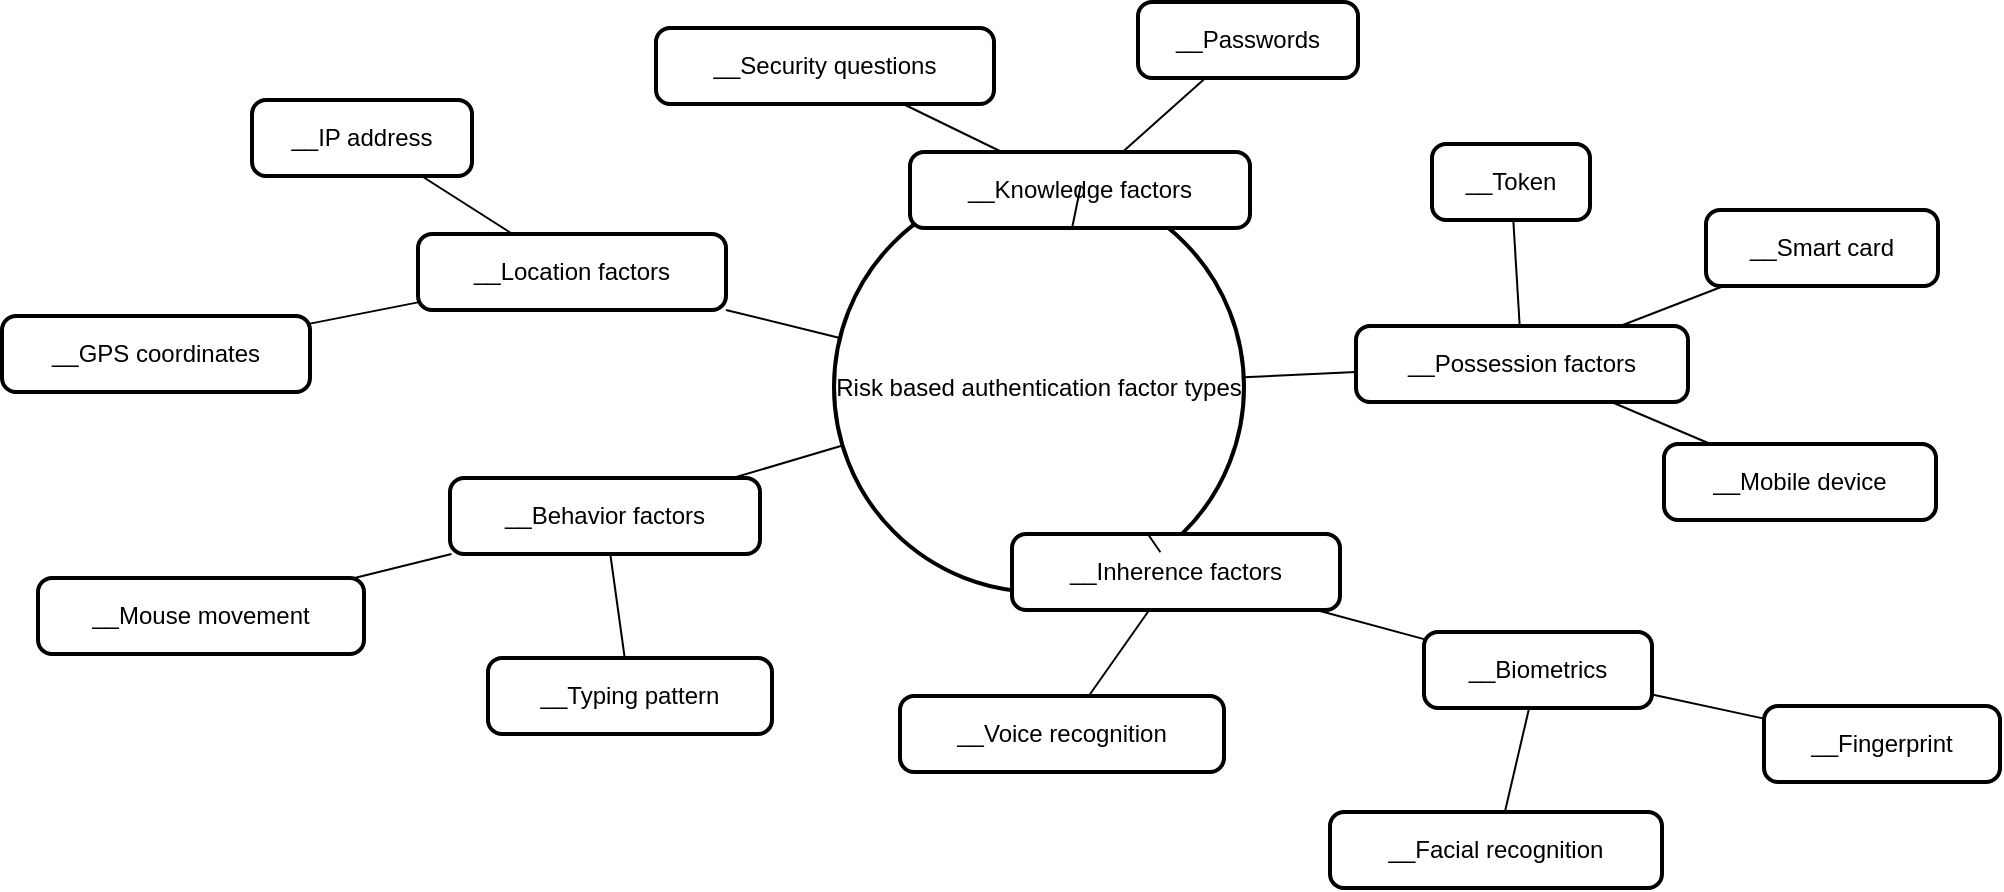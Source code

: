 <mxfile version="22.1.20" type="github">
  <diagram name="Page-1" id="l2GMeswKkvahaLC8OSgZ">
    <mxGraphModel>
      <root>
        <mxCell id="0" />
        <mxCell id="1" parent="0" />
        <mxCell id="2" value="Risk based authentication factor types" style="ellipse;aspect=fixed;strokeWidth=2;whiteSpace=wrap;" vertex="1" parent="1">
          <mxGeometry x="431" y="105" width="205" height="205" as="geometry" />
        </mxCell>
        <mxCell id="3" value="__Knowledge factors" style="rounded=1;absoluteArcSize=1;arcSize=14;whiteSpace=wrap;strokeWidth=2;" vertex="1" parent="1">
          <mxGeometry x="469" y="90" width="170" height="38" as="geometry" />
        </mxCell>
        <mxCell id="4" value="__Passwords" style="rounded=1;absoluteArcSize=1;arcSize=14;whiteSpace=wrap;strokeWidth=2;" vertex="1" parent="1">
          <mxGeometry x="583" y="15" width="110" height="38" as="geometry" />
        </mxCell>
        <mxCell id="5" value="__Security questions" style="rounded=1;absoluteArcSize=1;arcSize=14;whiteSpace=wrap;strokeWidth=2;" vertex="1" parent="1">
          <mxGeometry x="342" y="28" width="169" height="38" as="geometry" />
        </mxCell>
        <mxCell id="6" value="__Possession factors" style="rounded=1;absoluteArcSize=1;arcSize=14;whiteSpace=wrap;strokeWidth=2;" vertex="1" parent="1">
          <mxGeometry x="692" y="177" width="166" height="38" as="geometry" />
        </mxCell>
        <mxCell id="7" value="__Smart card" style="rounded=1;absoluteArcSize=1;arcSize=14;whiteSpace=wrap;strokeWidth=2;" vertex="1" parent="1">
          <mxGeometry x="867" y="119" width="116" height="38" as="geometry" />
        </mxCell>
        <mxCell id="8" value="__Token" style="rounded=1;absoluteArcSize=1;arcSize=14;whiteSpace=wrap;strokeWidth=2;" vertex="1" parent="1">
          <mxGeometry x="730" y="86" width="79" height="38" as="geometry" />
        </mxCell>
        <mxCell id="9" value="__Mobile device" style="rounded=1;absoluteArcSize=1;arcSize=14;whiteSpace=wrap;strokeWidth=2;" vertex="1" parent="1">
          <mxGeometry x="846" y="236" width="136" height="38" as="geometry" />
        </mxCell>
        <mxCell id="10" value="__Inherence factors" style="rounded=1;absoluteArcSize=1;arcSize=14;whiteSpace=wrap;strokeWidth=2;" vertex="1" parent="1">
          <mxGeometry x="520" y="281" width="164" height="38" as="geometry" />
        </mxCell>
        <mxCell id="11" value="__Biometrics" style="rounded=1;absoluteArcSize=1;arcSize=14;whiteSpace=wrap;strokeWidth=2;" vertex="1" parent="1">
          <mxGeometry x="726" y="330" width="114" height="38" as="geometry" />
        </mxCell>
        <mxCell id="12" value="__Fingerprint" style="rounded=1;absoluteArcSize=1;arcSize=14;whiteSpace=wrap;strokeWidth=2;" vertex="1" parent="1">
          <mxGeometry x="896" y="367" width="118" height="38" as="geometry" />
        </mxCell>
        <mxCell id="13" value="__Facial recognition" style="rounded=1;absoluteArcSize=1;arcSize=14;whiteSpace=wrap;strokeWidth=2;" vertex="1" parent="1">
          <mxGeometry x="679" y="420" width="166" height="38" as="geometry" />
        </mxCell>
        <mxCell id="14" value="__Voice recognition" style="rounded=1;absoluteArcSize=1;arcSize=14;whiteSpace=wrap;strokeWidth=2;" vertex="1" parent="1">
          <mxGeometry x="464" y="362" width="162" height="38" as="geometry" />
        </mxCell>
        <mxCell id="15" value="__Location factors" style="rounded=1;absoluteArcSize=1;arcSize=14;whiteSpace=wrap;strokeWidth=2;" vertex="1" parent="1">
          <mxGeometry x="223" y="131" width="154" height="38" as="geometry" />
        </mxCell>
        <mxCell id="16" value="__GPS coordinates" style="rounded=1;absoluteArcSize=1;arcSize=14;whiteSpace=wrap;strokeWidth=2;" vertex="1" parent="1">
          <mxGeometry x="15" y="172" width="154" height="38" as="geometry" />
        </mxCell>
        <mxCell id="17" value="__IP address" style="rounded=1;absoluteArcSize=1;arcSize=14;whiteSpace=wrap;strokeWidth=2;" vertex="1" parent="1">
          <mxGeometry x="140" y="64" width="110" height="38" as="geometry" />
        </mxCell>
        <mxCell id="18" value="__Behavior factors" style="rounded=1;absoluteArcSize=1;arcSize=14;whiteSpace=wrap;strokeWidth=2;" vertex="1" parent="1">
          <mxGeometry x="239" y="253" width="155" height="38" as="geometry" />
        </mxCell>
        <mxCell id="19" value="__Typing pattern" style="rounded=1;absoluteArcSize=1;arcSize=14;whiteSpace=wrap;strokeWidth=2;" vertex="1" parent="1">
          <mxGeometry x="258" y="343" width="142" height="38" as="geometry" />
        </mxCell>
        <mxCell id="20" value="__Mouse movement" style="rounded=1;absoluteArcSize=1;arcSize=14;whiteSpace=wrap;strokeWidth=2;" vertex="1" parent="1">
          <mxGeometry x="33" y="303" width="163" height="38" as="geometry" />
        </mxCell>
        <mxCell id="21" style="endArrow=none" edge="1" parent="1" source="2" target="3">
          <mxGeometry relative="1" as="geometry" />
        </mxCell>
        <mxCell id="22" style="endArrow=none" edge="1" parent="1" source="2" target="6">
          <mxGeometry relative="1" as="geometry" />
        </mxCell>
        <mxCell id="23" style="endArrow=none" edge="1" parent="1" source="2" target="10">
          <mxGeometry relative="1" as="geometry" />
        </mxCell>
        <mxCell id="24" style="endArrow=none" edge="1" parent="1" source="2" target="15">
          <mxGeometry relative="1" as="geometry" />
        </mxCell>
        <mxCell id="25" style="endArrow=none" edge="1" parent="1" source="2" target="18">
          <mxGeometry relative="1" as="geometry" />
        </mxCell>
        <mxCell id="26" style="endArrow=none" edge="1" parent="1" source="3" target="4">
          <mxGeometry relative="1" as="geometry" />
        </mxCell>
        <mxCell id="27" style="endArrow=none" edge="1" parent="1" source="3" target="5">
          <mxGeometry relative="1" as="geometry" />
        </mxCell>
        <mxCell id="28" style="endArrow=none" edge="1" parent="1" source="6" target="7">
          <mxGeometry relative="1" as="geometry" />
        </mxCell>
        <mxCell id="29" style="endArrow=none" edge="1" parent="1" source="6" target="8">
          <mxGeometry relative="1" as="geometry" />
        </mxCell>
        <mxCell id="30" style="endArrow=none" edge="1" parent="1" source="6" target="9">
          <mxGeometry relative="1" as="geometry" />
        </mxCell>
        <mxCell id="31" style="endArrow=none" edge="1" parent="1" source="10" target="11">
          <mxGeometry relative="1" as="geometry" />
        </mxCell>
        <mxCell id="32" style="endArrow=none" edge="1" parent="1" source="10" target="14">
          <mxGeometry relative="1" as="geometry" />
        </mxCell>
        <mxCell id="33" style="endArrow=none" edge="1" parent="1" source="11" target="12">
          <mxGeometry relative="1" as="geometry" />
        </mxCell>
        <mxCell id="34" style="endArrow=none" edge="1" parent="1" source="11" target="13">
          <mxGeometry relative="1" as="geometry" />
        </mxCell>
        <mxCell id="35" style="endArrow=none" edge="1" parent="1" source="15" target="16">
          <mxGeometry relative="1" as="geometry" />
        </mxCell>
        <mxCell id="36" style="endArrow=none" edge="1" parent="1" source="15" target="17">
          <mxGeometry relative="1" as="geometry" />
        </mxCell>
        <mxCell id="37" style="endArrow=none" edge="1" parent="1" source="18" target="19">
          <mxGeometry relative="1" as="geometry" />
        </mxCell>
        <mxCell id="38" style="endArrow=none" edge="1" parent="1" source="18" target="20">
          <mxGeometry relative="1" as="geometry" />
        </mxCell>
      </root>
    </mxGraphModel>
  </diagram>
</mxfile>
